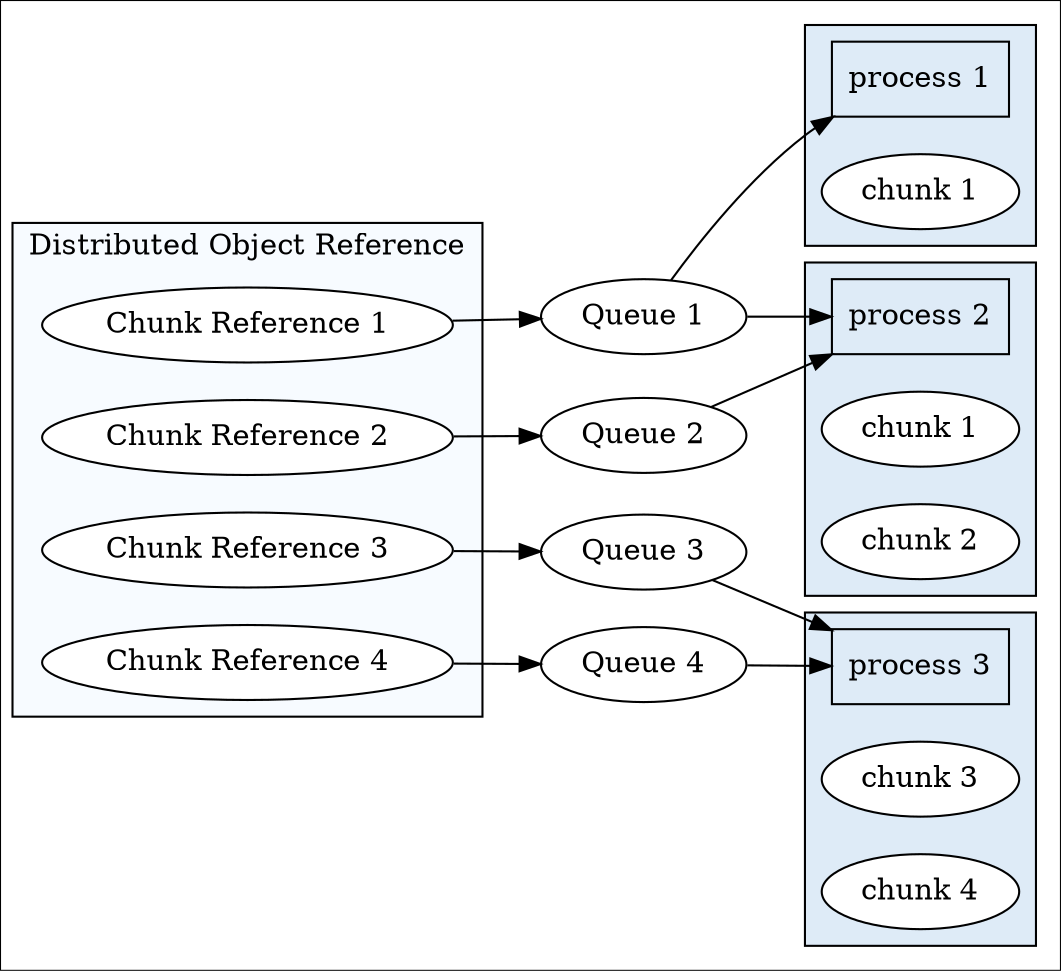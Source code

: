 digraph distobjref {
	colorscheme="Blues9"
	rankdir="LR";
	node [style="filled", fillcolor=white];
	style="filled";

	subgraph cluster_distobjref {
		label="Distributed Object Reference";
		fillcolor=1;
		cr1[label="Chunk Reference 1"];
		cr2[label="Chunk Reference 2"];
		cr3[label="Chunk Reference 3"];
		cr4[label="Chunk Reference 4"];
	}

	subgraph cluster_process1 {
		fillcolor=2;
		p1[label="process 1",style="",shape="box"];
		c1[label="chunk 1"];
	}
	subgraph cluster_process2 {
		fillcolor=2;
		p2[label="process 2",style="",shape="box"];
		c1b[label="chunk 1"];
		c2[label="chunk 2"];
	}
	subgraph cluster_process3 {
		fillcolor=2;
		p3[label="process 3",style="",shape="box"];
		c3[label="chunk 3"];
		c4[label="chunk 4"];
	}

	q1[label="Queue 1"];
	q2[label="Queue 2"];
	q3[label="Queue 3"];
	q4[label="Queue 4"];

	cr1 -> q1 -> {p1 p2};
	cr2 -> q2 -> p2;
	cr3 -> q3 -> p3;
	cr4 -> q4 -> p3;
}

